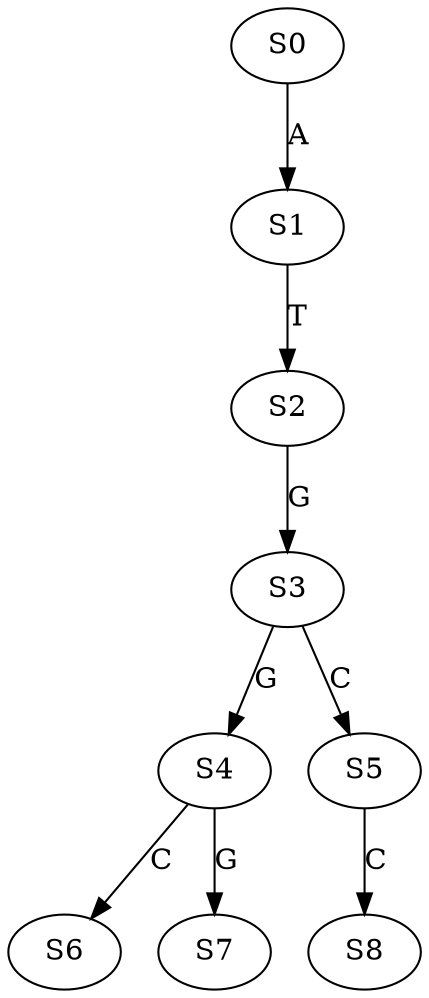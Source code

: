 strict digraph  {
	S0 -> S1 [ label = A ];
	S1 -> S2 [ label = T ];
	S2 -> S3 [ label = G ];
	S3 -> S4 [ label = G ];
	S3 -> S5 [ label = C ];
	S4 -> S6 [ label = C ];
	S4 -> S7 [ label = G ];
	S5 -> S8 [ label = C ];
}
